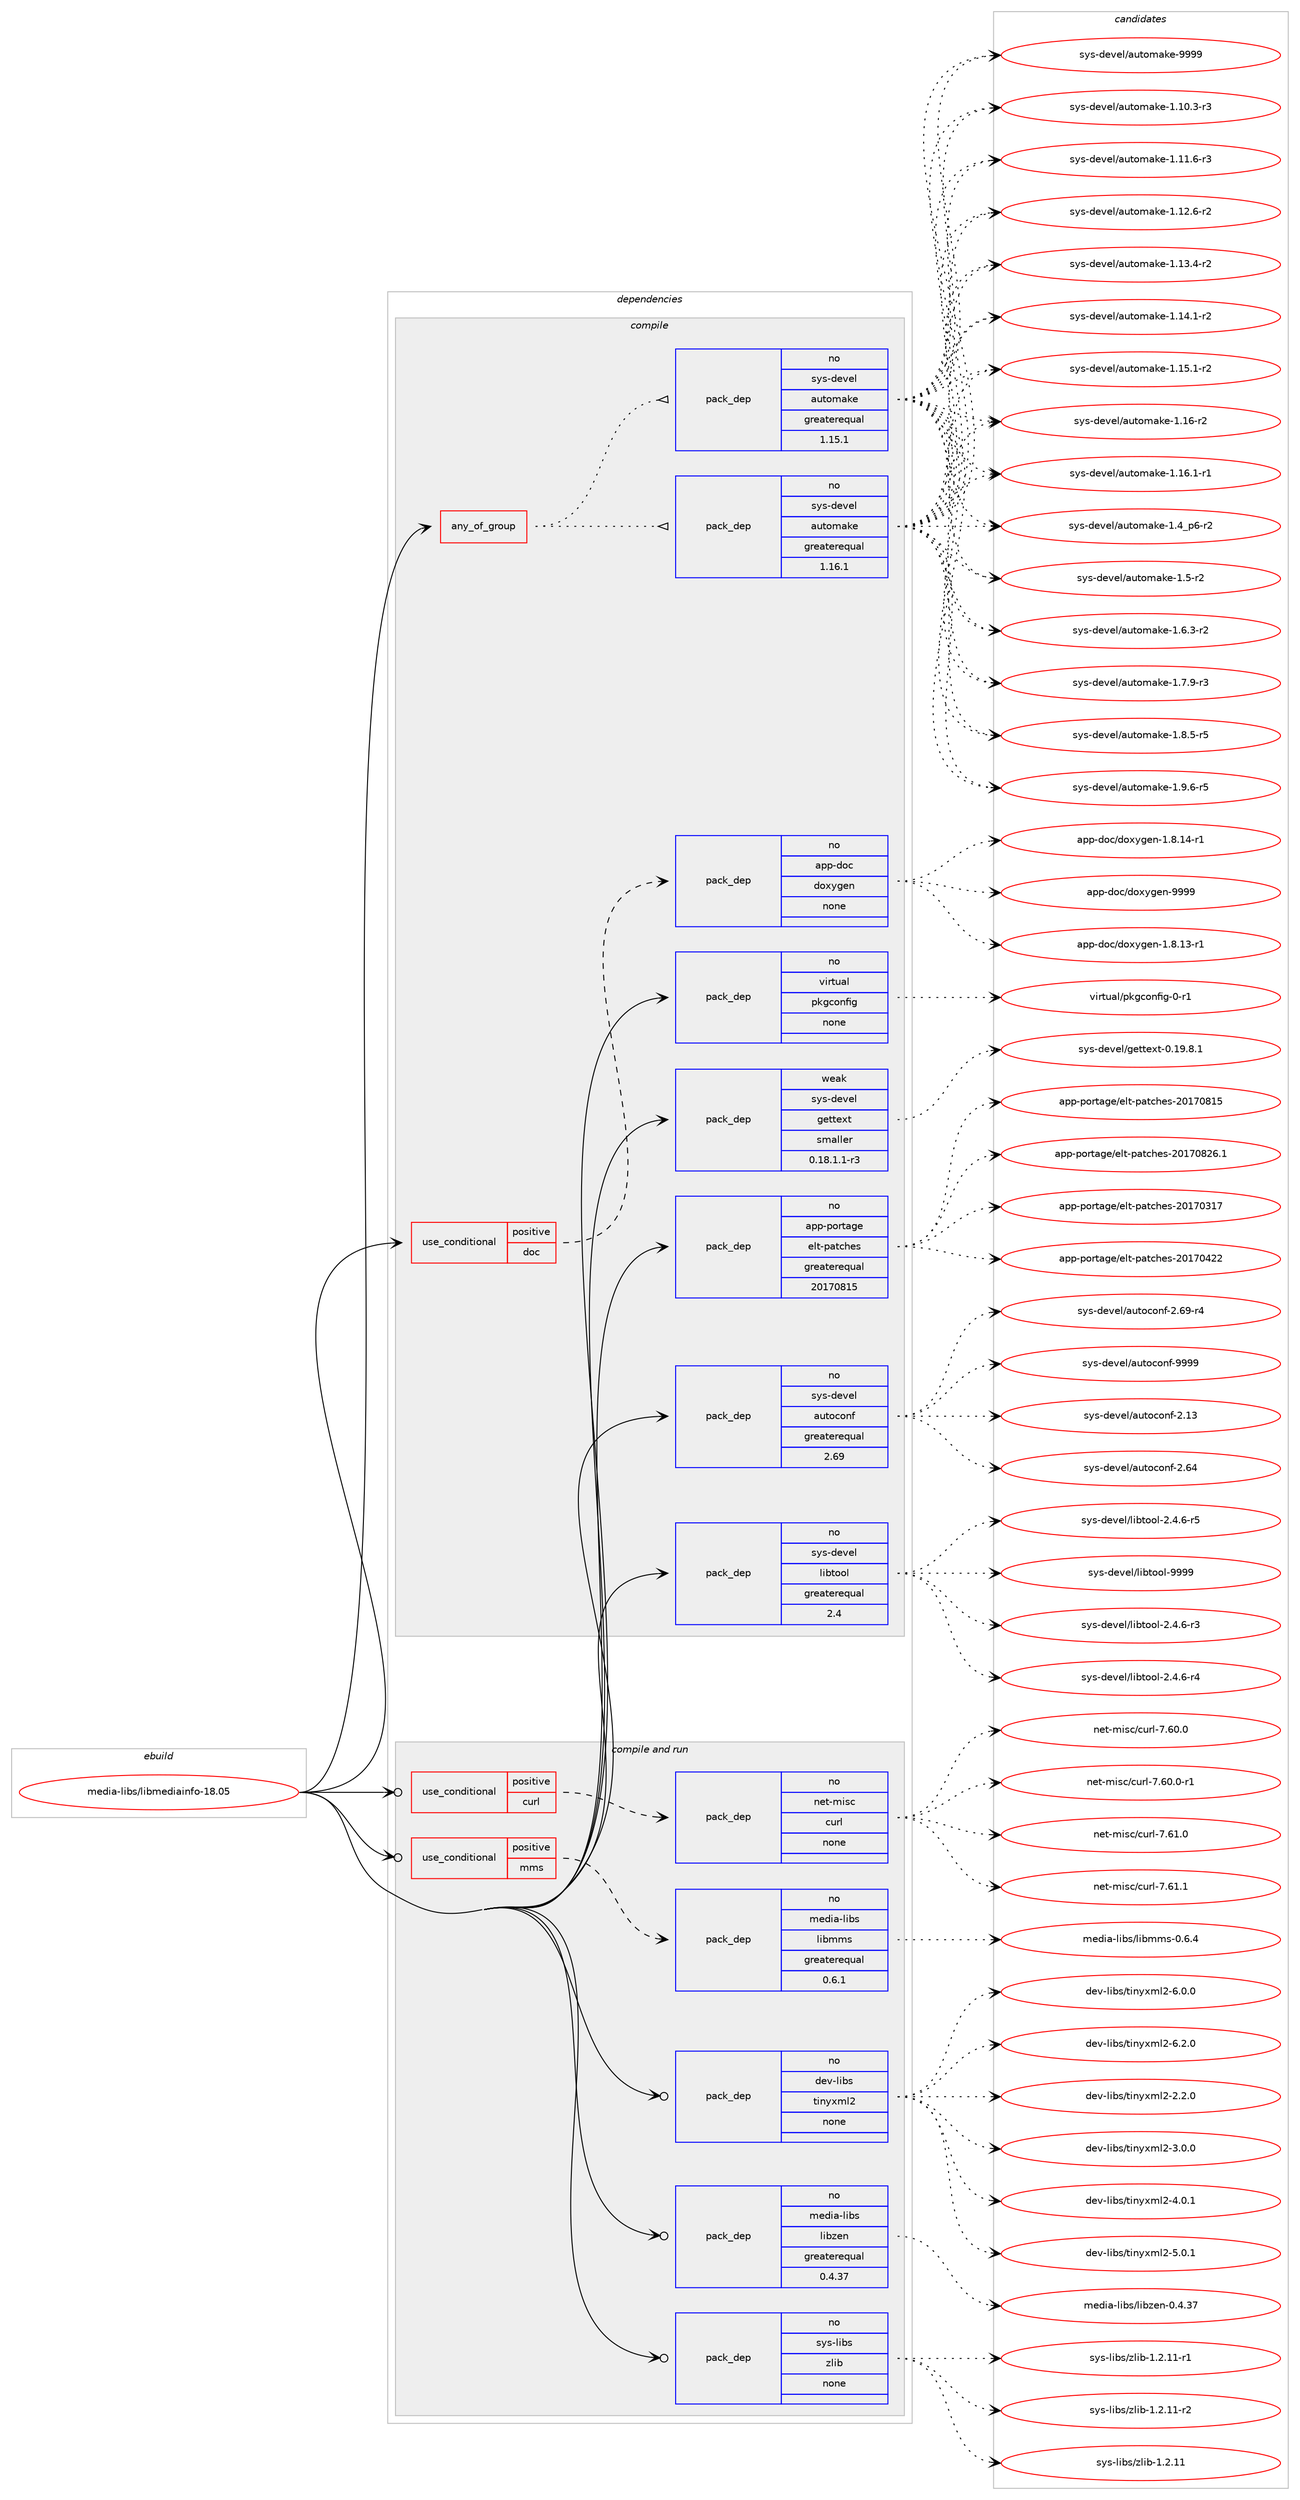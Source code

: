 digraph prolog {

# *************
# Graph options
# *************

newrank=true;
concentrate=true;
compound=true;
graph [rankdir=LR,fontname=Helvetica,fontsize=10,ranksep=1.5];#, ranksep=2.5, nodesep=0.2];
edge  [arrowhead=vee];
node  [fontname=Helvetica,fontsize=10];

# **********
# The ebuild
# **********

subgraph cluster_leftcol {
color=gray;
rank=same;
label=<<i>ebuild</i>>;
id [label="media-libs/libmediainfo-18.05", color=red, width=4, href="../media-libs/libmediainfo-18.05.svg"];
}

# ****************
# The dependencies
# ****************

subgraph cluster_midcol {
color=gray;
label=<<i>dependencies</i>>;
subgraph cluster_compile {
fillcolor="#eeeeee";
style=filled;
label=<<i>compile</i>>;
subgraph any91 {
dependency5632 [label=<<TABLE BORDER="0" CELLBORDER="1" CELLSPACING="0" CELLPADDING="4"><TR><TD CELLPADDING="10">any_of_group</TD></TR></TABLE>>, shape=none, color=red];subgraph pack3672 {
dependency5633 [label=<<TABLE BORDER="0" CELLBORDER="1" CELLSPACING="0" CELLPADDING="4" WIDTH="220"><TR><TD ROWSPAN="6" CELLPADDING="30">pack_dep</TD></TR><TR><TD WIDTH="110">no</TD></TR><TR><TD>sys-devel</TD></TR><TR><TD>automake</TD></TR><TR><TD>greaterequal</TD></TR><TR><TD>1.16.1</TD></TR></TABLE>>, shape=none, color=blue];
}
dependency5632:e -> dependency5633:w [weight=20,style="dotted",arrowhead="oinv"];
subgraph pack3673 {
dependency5634 [label=<<TABLE BORDER="0" CELLBORDER="1" CELLSPACING="0" CELLPADDING="4" WIDTH="220"><TR><TD ROWSPAN="6" CELLPADDING="30">pack_dep</TD></TR><TR><TD WIDTH="110">no</TD></TR><TR><TD>sys-devel</TD></TR><TR><TD>automake</TD></TR><TR><TD>greaterequal</TD></TR><TR><TD>1.15.1</TD></TR></TABLE>>, shape=none, color=blue];
}
dependency5632:e -> dependency5634:w [weight=20,style="dotted",arrowhead="oinv"];
}
id:e -> dependency5632:w [weight=20,style="solid",arrowhead="vee"];
subgraph cond1860 {
dependency5635 [label=<<TABLE BORDER="0" CELLBORDER="1" CELLSPACING="0" CELLPADDING="4"><TR><TD ROWSPAN="3" CELLPADDING="10">use_conditional</TD></TR><TR><TD>positive</TD></TR><TR><TD>doc</TD></TR></TABLE>>, shape=none, color=red];
subgraph pack3674 {
dependency5636 [label=<<TABLE BORDER="0" CELLBORDER="1" CELLSPACING="0" CELLPADDING="4" WIDTH="220"><TR><TD ROWSPAN="6" CELLPADDING="30">pack_dep</TD></TR><TR><TD WIDTH="110">no</TD></TR><TR><TD>app-doc</TD></TR><TR><TD>doxygen</TD></TR><TR><TD>none</TD></TR><TR><TD></TD></TR></TABLE>>, shape=none, color=blue];
}
dependency5635:e -> dependency5636:w [weight=20,style="dashed",arrowhead="vee"];
}
id:e -> dependency5635:w [weight=20,style="solid",arrowhead="vee"];
subgraph pack3675 {
dependency5637 [label=<<TABLE BORDER="0" CELLBORDER="1" CELLSPACING="0" CELLPADDING="4" WIDTH="220"><TR><TD ROWSPAN="6" CELLPADDING="30">pack_dep</TD></TR><TR><TD WIDTH="110">no</TD></TR><TR><TD>app-portage</TD></TR><TR><TD>elt-patches</TD></TR><TR><TD>greaterequal</TD></TR><TR><TD>20170815</TD></TR></TABLE>>, shape=none, color=blue];
}
id:e -> dependency5637:w [weight=20,style="solid",arrowhead="vee"];
subgraph pack3676 {
dependency5638 [label=<<TABLE BORDER="0" CELLBORDER="1" CELLSPACING="0" CELLPADDING="4" WIDTH="220"><TR><TD ROWSPAN="6" CELLPADDING="30">pack_dep</TD></TR><TR><TD WIDTH="110">no</TD></TR><TR><TD>sys-devel</TD></TR><TR><TD>autoconf</TD></TR><TR><TD>greaterequal</TD></TR><TR><TD>2.69</TD></TR></TABLE>>, shape=none, color=blue];
}
id:e -> dependency5638:w [weight=20,style="solid",arrowhead="vee"];
subgraph pack3677 {
dependency5639 [label=<<TABLE BORDER="0" CELLBORDER="1" CELLSPACING="0" CELLPADDING="4" WIDTH="220"><TR><TD ROWSPAN="6" CELLPADDING="30">pack_dep</TD></TR><TR><TD WIDTH="110">no</TD></TR><TR><TD>sys-devel</TD></TR><TR><TD>libtool</TD></TR><TR><TD>greaterequal</TD></TR><TR><TD>2.4</TD></TR></TABLE>>, shape=none, color=blue];
}
id:e -> dependency5639:w [weight=20,style="solid",arrowhead="vee"];
subgraph pack3678 {
dependency5640 [label=<<TABLE BORDER="0" CELLBORDER="1" CELLSPACING="0" CELLPADDING="4" WIDTH="220"><TR><TD ROWSPAN="6" CELLPADDING="30">pack_dep</TD></TR><TR><TD WIDTH="110">no</TD></TR><TR><TD>virtual</TD></TR><TR><TD>pkgconfig</TD></TR><TR><TD>none</TD></TR><TR><TD></TD></TR></TABLE>>, shape=none, color=blue];
}
id:e -> dependency5640:w [weight=20,style="solid",arrowhead="vee"];
subgraph pack3679 {
dependency5641 [label=<<TABLE BORDER="0" CELLBORDER="1" CELLSPACING="0" CELLPADDING="4" WIDTH="220"><TR><TD ROWSPAN="6" CELLPADDING="30">pack_dep</TD></TR><TR><TD WIDTH="110">weak</TD></TR><TR><TD>sys-devel</TD></TR><TR><TD>gettext</TD></TR><TR><TD>smaller</TD></TR><TR><TD>0.18.1.1-r3</TD></TR></TABLE>>, shape=none, color=blue];
}
id:e -> dependency5641:w [weight=20,style="solid",arrowhead="vee"];
}
subgraph cluster_compileandrun {
fillcolor="#eeeeee";
style=filled;
label=<<i>compile and run</i>>;
subgraph cond1861 {
dependency5642 [label=<<TABLE BORDER="0" CELLBORDER="1" CELLSPACING="0" CELLPADDING="4"><TR><TD ROWSPAN="3" CELLPADDING="10">use_conditional</TD></TR><TR><TD>positive</TD></TR><TR><TD>curl</TD></TR></TABLE>>, shape=none, color=red];
subgraph pack3680 {
dependency5643 [label=<<TABLE BORDER="0" CELLBORDER="1" CELLSPACING="0" CELLPADDING="4" WIDTH="220"><TR><TD ROWSPAN="6" CELLPADDING="30">pack_dep</TD></TR><TR><TD WIDTH="110">no</TD></TR><TR><TD>net-misc</TD></TR><TR><TD>curl</TD></TR><TR><TD>none</TD></TR><TR><TD></TD></TR></TABLE>>, shape=none, color=blue];
}
dependency5642:e -> dependency5643:w [weight=20,style="dashed",arrowhead="vee"];
}
id:e -> dependency5642:w [weight=20,style="solid",arrowhead="odotvee"];
subgraph cond1862 {
dependency5644 [label=<<TABLE BORDER="0" CELLBORDER="1" CELLSPACING="0" CELLPADDING="4"><TR><TD ROWSPAN="3" CELLPADDING="10">use_conditional</TD></TR><TR><TD>positive</TD></TR><TR><TD>mms</TD></TR></TABLE>>, shape=none, color=red];
subgraph pack3681 {
dependency5645 [label=<<TABLE BORDER="0" CELLBORDER="1" CELLSPACING="0" CELLPADDING="4" WIDTH="220"><TR><TD ROWSPAN="6" CELLPADDING="30">pack_dep</TD></TR><TR><TD WIDTH="110">no</TD></TR><TR><TD>media-libs</TD></TR><TR><TD>libmms</TD></TR><TR><TD>greaterequal</TD></TR><TR><TD>0.6.1</TD></TR></TABLE>>, shape=none, color=blue];
}
dependency5644:e -> dependency5645:w [weight=20,style="dashed",arrowhead="vee"];
}
id:e -> dependency5644:w [weight=20,style="solid",arrowhead="odotvee"];
subgraph pack3682 {
dependency5646 [label=<<TABLE BORDER="0" CELLBORDER="1" CELLSPACING="0" CELLPADDING="4" WIDTH="220"><TR><TD ROWSPAN="6" CELLPADDING="30">pack_dep</TD></TR><TR><TD WIDTH="110">no</TD></TR><TR><TD>dev-libs</TD></TR><TR><TD>tinyxml2</TD></TR><TR><TD>none</TD></TR><TR><TD></TD></TR></TABLE>>, shape=none, color=blue];
}
id:e -> dependency5646:w [weight=20,style="solid",arrowhead="odotvee"];
subgraph pack3683 {
dependency5647 [label=<<TABLE BORDER="0" CELLBORDER="1" CELLSPACING="0" CELLPADDING="4" WIDTH="220"><TR><TD ROWSPAN="6" CELLPADDING="30">pack_dep</TD></TR><TR><TD WIDTH="110">no</TD></TR><TR><TD>media-libs</TD></TR><TR><TD>libzen</TD></TR><TR><TD>greaterequal</TD></TR><TR><TD>0.4.37</TD></TR></TABLE>>, shape=none, color=blue];
}
id:e -> dependency5647:w [weight=20,style="solid",arrowhead="odotvee"];
subgraph pack3684 {
dependency5648 [label=<<TABLE BORDER="0" CELLBORDER="1" CELLSPACING="0" CELLPADDING="4" WIDTH="220"><TR><TD ROWSPAN="6" CELLPADDING="30">pack_dep</TD></TR><TR><TD WIDTH="110">no</TD></TR><TR><TD>sys-libs</TD></TR><TR><TD>zlib</TD></TR><TR><TD>none</TD></TR><TR><TD></TD></TR></TABLE>>, shape=none, color=blue];
}
id:e -> dependency5648:w [weight=20,style="solid",arrowhead="odotvee"];
}
subgraph cluster_run {
fillcolor="#eeeeee";
style=filled;
label=<<i>run</i>>;
}
}

# **************
# The candidates
# **************

subgraph cluster_choices {
rank=same;
color=gray;
label=<<i>candidates</i>>;

subgraph choice3672 {
color=black;
nodesep=1;
choice11512111545100101118101108479711711611110997107101454946494846514511451 [label="sys-devel/automake-1.10.3-r3", color=red, width=4,href="../sys-devel/automake-1.10.3-r3.svg"];
choice11512111545100101118101108479711711611110997107101454946494946544511451 [label="sys-devel/automake-1.11.6-r3", color=red, width=4,href="../sys-devel/automake-1.11.6-r3.svg"];
choice11512111545100101118101108479711711611110997107101454946495046544511450 [label="sys-devel/automake-1.12.6-r2", color=red, width=4,href="../sys-devel/automake-1.12.6-r2.svg"];
choice11512111545100101118101108479711711611110997107101454946495146524511450 [label="sys-devel/automake-1.13.4-r2", color=red, width=4,href="../sys-devel/automake-1.13.4-r2.svg"];
choice11512111545100101118101108479711711611110997107101454946495246494511450 [label="sys-devel/automake-1.14.1-r2", color=red, width=4,href="../sys-devel/automake-1.14.1-r2.svg"];
choice11512111545100101118101108479711711611110997107101454946495346494511450 [label="sys-devel/automake-1.15.1-r2", color=red, width=4,href="../sys-devel/automake-1.15.1-r2.svg"];
choice1151211154510010111810110847971171161111099710710145494649544511450 [label="sys-devel/automake-1.16-r2", color=red, width=4,href="../sys-devel/automake-1.16-r2.svg"];
choice11512111545100101118101108479711711611110997107101454946495446494511449 [label="sys-devel/automake-1.16.1-r1", color=red, width=4,href="../sys-devel/automake-1.16.1-r1.svg"];
choice115121115451001011181011084797117116111109971071014549465295112544511450 [label="sys-devel/automake-1.4_p6-r2", color=red, width=4,href="../sys-devel/automake-1.4_p6-r2.svg"];
choice11512111545100101118101108479711711611110997107101454946534511450 [label="sys-devel/automake-1.5-r2", color=red, width=4,href="../sys-devel/automake-1.5-r2.svg"];
choice115121115451001011181011084797117116111109971071014549465446514511450 [label="sys-devel/automake-1.6.3-r2", color=red, width=4,href="../sys-devel/automake-1.6.3-r2.svg"];
choice115121115451001011181011084797117116111109971071014549465546574511451 [label="sys-devel/automake-1.7.9-r3", color=red, width=4,href="../sys-devel/automake-1.7.9-r3.svg"];
choice115121115451001011181011084797117116111109971071014549465646534511453 [label="sys-devel/automake-1.8.5-r5", color=red, width=4,href="../sys-devel/automake-1.8.5-r5.svg"];
choice115121115451001011181011084797117116111109971071014549465746544511453 [label="sys-devel/automake-1.9.6-r5", color=red, width=4,href="../sys-devel/automake-1.9.6-r5.svg"];
choice115121115451001011181011084797117116111109971071014557575757 [label="sys-devel/automake-9999", color=red, width=4,href="../sys-devel/automake-9999.svg"];
dependency5633:e -> choice11512111545100101118101108479711711611110997107101454946494846514511451:w [style=dotted,weight="100"];
dependency5633:e -> choice11512111545100101118101108479711711611110997107101454946494946544511451:w [style=dotted,weight="100"];
dependency5633:e -> choice11512111545100101118101108479711711611110997107101454946495046544511450:w [style=dotted,weight="100"];
dependency5633:e -> choice11512111545100101118101108479711711611110997107101454946495146524511450:w [style=dotted,weight="100"];
dependency5633:e -> choice11512111545100101118101108479711711611110997107101454946495246494511450:w [style=dotted,weight="100"];
dependency5633:e -> choice11512111545100101118101108479711711611110997107101454946495346494511450:w [style=dotted,weight="100"];
dependency5633:e -> choice1151211154510010111810110847971171161111099710710145494649544511450:w [style=dotted,weight="100"];
dependency5633:e -> choice11512111545100101118101108479711711611110997107101454946495446494511449:w [style=dotted,weight="100"];
dependency5633:e -> choice115121115451001011181011084797117116111109971071014549465295112544511450:w [style=dotted,weight="100"];
dependency5633:e -> choice11512111545100101118101108479711711611110997107101454946534511450:w [style=dotted,weight="100"];
dependency5633:e -> choice115121115451001011181011084797117116111109971071014549465446514511450:w [style=dotted,weight="100"];
dependency5633:e -> choice115121115451001011181011084797117116111109971071014549465546574511451:w [style=dotted,weight="100"];
dependency5633:e -> choice115121115451001011181011084797117116111109971071014549465646534511453:w [style=dotted,weight="100"];
dependency5633:e -> choice115121115451001011181011084797117116111109971071014549465746544511453:w [style=dotted,weight="100"];
dependency5633:e -> choice115121115451001011181011084797117116111109971071014557575757:w [style=dotted,weight="100"];
}
subgraph choice3673 {
color=black;
nodesep=1;
choice11512111545100101118101108479711711611110997107101454946494846514511451 [label="sys-devel/automake-1.10.3-r3", color=red, width=4,href="../sys-devel/automake-1.10.3-r3.svg"];
choice11512111545100101118101108479711711611110997107101454946494946544511451 [label="sys-devel/automake-1.11.6-r3", color=red, width=4,href="../sys-devel/automake-1.11.6-r3.svg"];
choice11512111545100101118101108479711711611110997107101454946495046544511450 [label="sys-devel/automake-1.12.6-r2", color=red, width=4,href="../sys-devel/automake-1.12.6-r2.svg"];
choice11512111545100101118101108479711711611110997107101454946495146524511450 [label="sys-devel/automake-1.13.4-r2", color=red, width=4,href="../sys-devel/automake-1.13.4-r2.svg"];
choice11512111545100101118101108479711711611110997107101454946495246494511450 [label="sys-devel/automake-1.14.1-r2", color=red, width=4,href="../sys-devel/automake-1.14.1-r2.svg"];
choice11512111545100101118101108479711711611110997107101454946495346494511450 [label="sys-devel/automake-1.15.1-r2", color=red, width=4,href="../sys-devel/automake-1.15.1-r2.svg"];
choice1151211154510010111810110847971171161111099710710145494649544511450 [label="sys-devel/automake-1.16-r2", color=red, width=4,href="../sys-devel/automake-1.16-r2.svg"];
choice11512111545100101118101108479711711611110997107101454946495446494511449 [label="sys-devel/automake-1.16.1-r1", color=red, width=4,href="../sys-devel/automake-1.16.1-r1.svg"];
choice115121115451001011181011084797117116111109971071014549465295112544511450 [label="sys-devel/automake-1.4_p6-r2", color=red, width=4,href="../sys-devel/automake-1.4_p6-r2.svg"];
choice11512111545100101118101108479711711611110997107101454946534511450 [label="sys-devel/automake-1.5-r2", color=red, width=4,href="../sys-devel/automake-1.5-r2.svg"];
choice115121115451001011181011084797117116111109971071014549465446514511450 [label="sys-devel/automake-1.6.3-r2", color=red, width=4,href="../sys-devel/automake-1.6.3-r2.svg"];
choice115121115451001011181011084797117116111109971071014549465546574511451 [label="sys-devel/automake-1.7.9-r3", color=red, width=4,href="../sys-devel/automake-1.7.9-r3.svg"];
choice115121115451001011181011084797117116111109971071014549465646534511453 [label="sys-devel/automake-1.8.5-r5", color=red, width=4,href="../sys-devel/automake-1.8.5-r5.svg"];
choice115121115451001011181011084797117116111109971071014549465746544511453 [label="sys-devel/automake-1.9.6-r5", color=red, width=4,href="../sys-devel/automake-1.9.6-r5.svg"];
choice115121115451001011181011084797117116111109971071014557575757 [label="sys-devel/automake-9999", color=red, width=4,href="../sys-devel/automake-9999.svg"];
dependency5634:e -> choice11512111545100101118101108479711711611110997107101454946494846514511451:w [style=dotted,weight="100"];
dependency5634:e -> choice11512111545100101118101108479711711611110997107101454946494946544511451:w [style=dotted,weight="100"];
dependency5634:e -> choice11512111545100101118101108479711711611110997107101454946495046544511450:w [style=dotted,weight="100"];
dependency5634:e -> choice11512111545100101118101108479711711611110997107101454946495146524511450:w [style=dotted,weight="100"];
dependency5634:e -> choice11512111545100101118101108479711711611110997107101454946495246494511450:w [style=dotted,weight="100"];
dependency5634:e -> choice11512111545100101118101108479711711611110997107101454946495346494511450:w [style=dotted,weight="100"];
dependency5634:e -> choice1151211154510010111810110847971171161111099710710145494649544511450:w [style=dotted,weight="100"];
dependency5634:e -> choice11512111545100101118101108479711711611110997107101454946495446494511449:w [style=dotted,weight="100"];
dependency5634:e -> choice115121115451001011181011084797117116111109971071014549465295112544511450:w [style=dotted,weight="100"];
dependency5634:e -> choice11512111545100101118101108479711711611110997107101454946534511450:w [style=dotted,weight="100"];
dependency5634:e -> choice115121115451001011181011084797117116111109971071014549465446514511450:w [style=dotted,weight="100"];
dependency5634:e -> choice115121115451001011181011084797117116111109971071014549465546574511451:w [style=dotted,weight="100"];
dependency5634:e -> choice115121115451001011181011084797117116111109971071014549465646534511453:w [style=dotted,weight="100"];
dependency5634:e -> choice115121115451001011181011084797117116111109971071014549465746544511453:w [style=dotted,weight="100"];
dependency5634:e -> choice115121115451001011181011084797117116111109971071014557575757:w [style=dotted,weight="100"];
}
subgraph choice3674 {
color=black;
nodesep=1;
choice97112112451001119947100111120121103101110454946564649514511449 [label="app-doc/doxygen-1.8.13-r1", color=red, width=4,href="../app-doc/doxygen-1.8.13-r1.svg"];
choice97112112451001119947100111120121103101110454946564649524511449 [label="app-doc/doxygen-1.8.14-r1", color=red, width=4,href="../app-doc/doxygen-1.8.14-r1.svg"];
choice971121124510011199471001111201211031011104557575757 [label="app-doc/doxygen-9999", color=red, width=4,href="../app-doc/doxygen-9999.svg"];
dependency5636:e -> choice97112112451001119947100111120121103101110454946564649514511449:w [style=dotted,weight="100"];
dependency5636:e -> choice97112112451001119947100111120121103101110454946564649524511449:w [style=dotted,weight="100"];
dependency5636:e -> choice971121124510011199471001111201211031011104557575757:w [style=dotted,weight="100"];
}
subgraph choice3675 {
color=black;
nodesep=1;
choice97112112451121111141169710310147101108116451129711699104101115455048495548514955 [label="app-portage/elt-patches-20170317", color=red, width=4,href="../app-portage/elt-patches-20170317.svg"];
choice97112112451121111141169710310147101108116451129711699104101115455048495548525050 [label="app-portage/elt-patches-20170422", color=red, width=4,href="../app-portage/elt-patches-20170422.svg"];
choice97112112451121111141169710310147101108116451129711699104101115455048495548564953 [label="app-portage/elt-patches-20170815", color=red, width=4,href="../app-portage/elt-patches-20170815.svg"];
choice971121124511211111411697103101471011081164511297116991041011154550484955485650544649 [label="app-portage/elt-patches-20170826.1", color=red, width=4,href="../app-portage/elt-patches-20170826.1.svg"];
dependency5637:e -> choice97112112451121111141169710310147101108116451129711699104101115455048495548514955:w [style=dotted,weight="100"];
dependency5637:e -> choice97112112451121111141169710310147101108116451129711699104101115455048495548525050:w [style=dotted,weight="100"];
dependency5637:e -> choice97112112451121111141169710310147101108116451129711699104101115455048495548564953:w [style=dotted,weight="100"];
dependency5637:e -> choice971121124511211111411697103101471011081164511297116991041011154550484955485650544649:w [style=dotted,weight="100"];
}
subgraph choice3676 {
color=black;
nodesep=1;
choice115121115451001011181011084797117116111991111101024550464951 [label="sys-devel/autoconf-2.13", color=red, width=4,href="../sys-devel/autoconf-2.13.svg"];
choice115121115451001011181011084797117116111991111101024550465452 [label="sys-devel/autoconf-2.64", color=red, width=4,href="../sys-devel/autoconf-2.64.svg"];
choice1151211154510010111810110847971171161119911111010245504654574511452 [label="sys-devel/autoconf-2.69-r4", color=red, width=4,href="../sys-devel/autoconf-2.69-r4.svg"];
choice115121115451001011181011084797117116111991111101024557575757 [label="sys-devel/autoconf-9999", color=red, width=4,href="../sys-devel/autoconf-9999.svg"];
dependency5638:e -> choice115121115451001011181011084797117116111991111101024550464951:w [style=dotted,weight="100"];
dependency5638:e -> choice115121115451001011181011084797117116111991111101024550465452:w [style=dotted,weight="100"];
dependency5638:e -> choice1151211154510010111810110847971171161119911111010245504654574511452:w [style=dotted,weight="100"];
dependency5638:e -> choice115121115451001011181011084797117116111991111101024557575757:w [style=dotted,weight="100"];
}
subgraph choice3677 {
color=black;
nodesep=1;
choice1151211154510010111810110847108105981161111111084550465246544511451 [label="sys-devel/libtool-2.4.6-r3", color=red, width=4,href="../sys-devel/libtool-2.4.6-r3.svg"];
choice1151211154510010111810110847108105981161111111084550465246544511452 [label="sys-devel/libtool-2.4.6-r4", color=red, width=4,href="../sys-devel/libtool-2.4.6-r4.svg"];
choice1151211154510010111810110847108105981161111111084550465246544511453 [label="sys-devel/libtool-2.4.6-r5", color=red, width=4,href="../sys-devel/libtool-2.4.6-r5.svg"];
choice1151211154510010111810110847108105981161111111084557575757 [label="sys-devel/libtool-9999", color=red, width=4,href="../sys-devel/libtool-9999.svg"];
dependency5639:e -> choice1151211154510010111810110847108105981161111111084550465246544511451:w [style=dotted,weight="100"];
dependency5639:e -> choice1151211154510010111810110847108105981161111111084550465246544511452:w [style=dotted,weight="100"];
dependency5639:e -> choice1151211154510010111810110847108105981161111111084550465246544511453:w [style=dotted,weight="100"];
dependency5639:e -> choice1151211154510010111810110847108105981161111111084557575757:w [style=dotted,weight="100"];
}
subgraph choice3678 {
color=black;
nodesep=1;
choice11810511411611797108471121071039911111010210510345484511449 [label="virtual/pkgconfig-0-r1", color=red, width=4,href="../virtual/pkgconfig-0-r1.svg"];
dependency5640:e -> choice11810511411611797108471121071039911111010210510345484511449:w [style=dotted,weight="100"];
}
subgraph choice3679 {
color=black;
nodesep=1;
choice1151211154510010111810110847103101116116101120116454846495746564649 [label="sys-devel/gettext-0.19.8.1", color=red, width=4,href="../sys-devel/gettext-0.19.8.1.svg"];
dependency5641:e -> choice1151211154510010111810110847103101116116101120116454846495746564649:w [style=dotted,weight="100"];
}
subgraph choice3680 {
color=black;
nodesep=1;
choice1101011164510910511599479911711410845554654484648 [label="net-misc/curl-7.60.0", color=red, width=4,href="../net-misc/curl-7.60.0.svg"];
choice11010111645109105115994799117114108455546544846484511449 [label="net-misc/curl-7.60.0-r1", color=red, width=4,href="../net-misc/curl-7.60.0-r1.svg"];
choice1101011164510910511599479911711410845554654494648 [label="net-misc/curl-7.61.0", color=red, width=4,href="../net-misc/curl-7.61.0.svg"];
choice1101011164510910511599479911711410845554654494649 [label="net-misc/curl-7.61.1", color=red, width=4,href="../net-misc/curl-7.61.1.svg"];
dependency5643:e -> choice1101011164510910511599479911711410845554654484648:w [style=dotted,weight="100"];
dependency5643:e -> choice11010111645109105115994799117114108455546544846484511449:w [style=dotted,weight="100"];
dependency5643:e -> choice1101011164510910511599479911711410845554654494648:w [style=dotted,weight="100"];
dependency5643:e -> choice1101011164510910511599479911711410845554654494649:w [style=dotted,weight="100"];
}
subgraph choice3681 {
color=black;
nodesep=1;
choice1091011001059745108105981154710810598109109115454846544652 [label="media-libs/libmms-0.6.4", color=red, width=4,href="../media-libs/libmms-0.6.4.svg"];
dependency5645:e -> choice1091011001059745108105981154710810598109109115454846544652:w [style=dotted,weight="100"];
}
subgraph choice3682 {
color=black;
nodesep=1;
choice10010111845108105981154711610511012112010910850455046504648 [label="dev-libs/tinyxml2-2.2.0", color=red, width=4,href="../dev-libs/tinyxml2-2.2.0.svg"];
choice10010111845108105981154711610511012112010910850455146484648 [label="dev-libs/tinyxml2-3.0.0", color=red, width=4,href="../dev-libs/tinyxml2-3.0.0.svg"];
choice10010111845108105981154711610511012112010910850455246484649 [label="dev-libs/tinyxml2-4.0.1", color=red, width=4,href="../dev-libs/tinyxml2-4.0.1.svg"];
choice10010111845108105981154711610511012112010910850455346484649 [label="dev-libs/tinyxml2-5.0.1", color=red, width=4,href="../dev-libs/tinyxml2-5.0.1.svg"];
choice10010111845108105981154711610511012112010910850455446484648 [label="dev-libs/tinyxml2-6.0.0", color=red, width=4,href="../dev-libs/tinyxml2-6.0.0.svg"];
choice10010111845108105981154711610511012112010910850455446504648 [label="dev-libs/tinyxml2-6.2.0", color=red, width=4,href="../dev-libs/tinyxml2-6.2.0.svg"];
dependency5646:e -> choice10010111845108105981154711610511012112010910850455046504648:w [style=dotted,weight="100"];
dependency5646:e -> choice10010111845108105981154711610511012112010910850455146484648:w [style=dotted,weight="100"];
dependency5646:e -> choice10010111845108105981154711610511012112010910850455246484649:w [style=dotted,weight="100"];
dependency5646:e -> choice10010111845108105981154711610511012112010910850455346484649:w [style=dotted,weight="100"];
dependency5646:e -> choice10010111845108105981154711610511012112010910850455446484648:w [style=dotted,weight="100"];
dependency5646:e -> choice10010111845108105981154711610511012112010910850455446504648:w [style=dotted,weight="100"];
}
subgraph choice3683 {
color=black;
nodesep=1;
choice109101100105974510810598115471081059812210111045484652465155 [label="media-libs/libzen-0.4.37", color=red, width=4,href="../media-libs/libzen-0.4.37.svg"];
dependency5647:e -> choice109101100105974510810598115471081059812210111045484652465155:w [style=dotted,weight="100"];
}
subgraph choice3684 {
color=black;
nodesep=1;
choice1151211154510810598115471221081059845494650464949 [label="sys-libs/zlib-1.2.11", color=red, width=4,href="../sys-libs/zlib-1.2.11.svg"];
choice11512111545108105981154712210810598454946504649494511449 [label="sys-libs/zlib-1.2.11-r1", color=red, width=4,href="../sys-libs/zlib-1.2.11-r1.svg"];
choice11512111545108105981154712210810598454946504649494511450 [label="sys-libs/zlib-1.2.11-r2", color=red, width=4,href="../sys-libs/zlib-1.2.11-r2.svg"];
dependency5648:e -> choice1151211154510810598115471221081059845494650464949:w [style=dotted,weight="100"];
dependency5648:e -> choice11512111545108105981154712210810598454946504649494511449:w [style=dotted,weight="100"];
dependency5648:e -> choice11512111545108105981154712210810598454946504649494511450:w [style=dotted,weight="100"];
}
}

}
